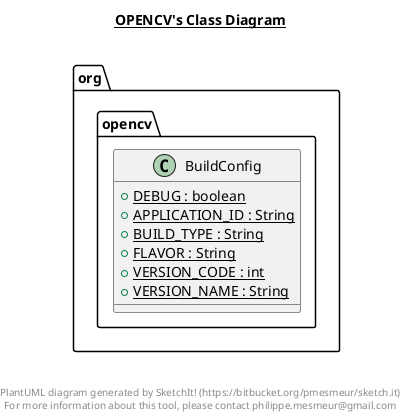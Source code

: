 @startuml

title __OPENCV's Class Diagram__\n

  package org.opencv {
    class BuildConfig {
        {static} + DEBUG : boolean
        {static} + APPLICATION_ID : String
        {static} + BUILD_TYPE : String
        {static} + FLAVOR : String
        {static} + VERSION_CODE : int
        {static} + VERSION_NAME : String
    }
  }
  



right footer


PlantUML diagram generated by SketchIt! (https://bitbucket.org/pmesmeur/sketch.it)
For more information about this tool, please contact philippe.mesmeur@gmail.com
endfooter

@enduml
